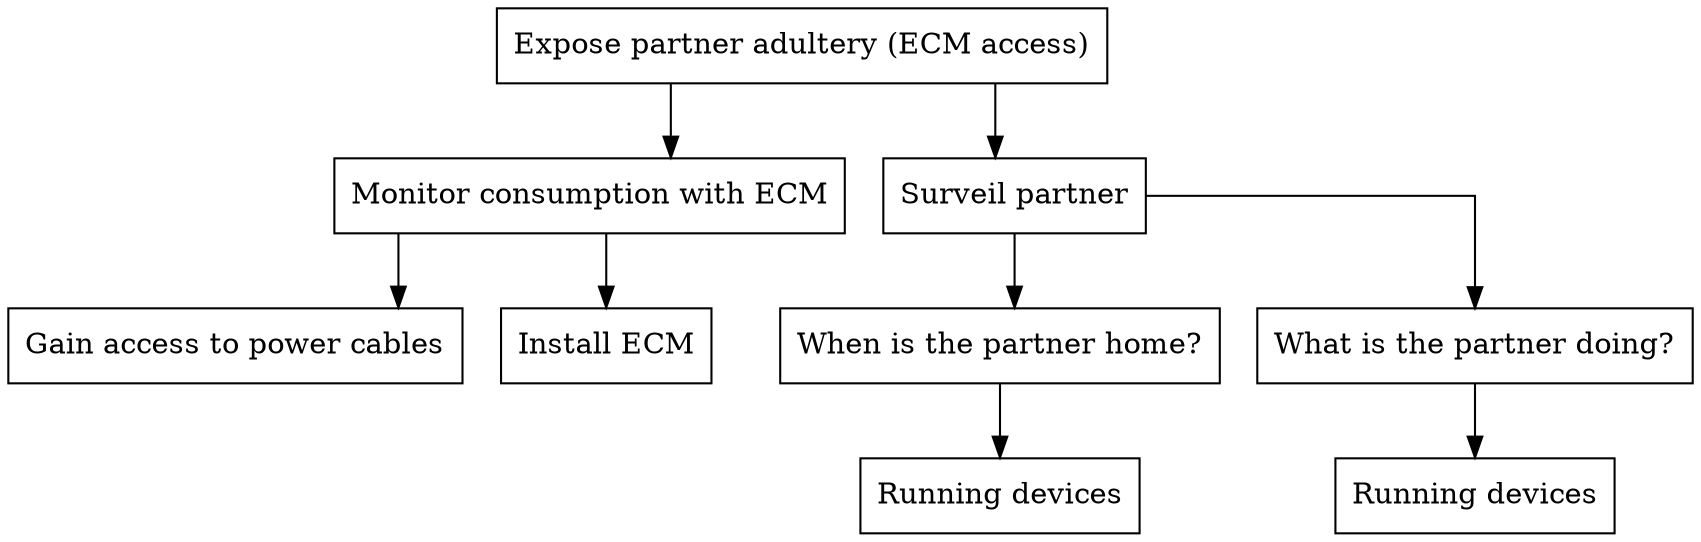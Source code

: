 digraph finite_state_machine {
  node [shape = rectangle];
  graph [splines=ortho];

  root[label = "Expose partner adultery (ECM access)",shape=AND];

  MonitorConsumption[label="Monitor consumption with ECM",shape=AND ];
  root->MonitorConsumption;
   
  GainAccessToPowerCables[label="Gain access to power cables"]
  MonitorConsumption -> GainAccessToPowerCables;
  InstallECM[label="Install ECM"];
  MonitorConsumption -> InstallECM;


  surveil[label="Surveil partner",shape=OR];
  root->surveil;

    at_home[label="When is the partner home?"];
    surveil->at_home

      running_devices[label="Running devices"];
      at_home->running_devices;

    doing_what[label="What is the partner doing?"];
    surveil->doing_what;

      running_devices2[label="Running devices"];
      doing_what->running_devices2;
}
